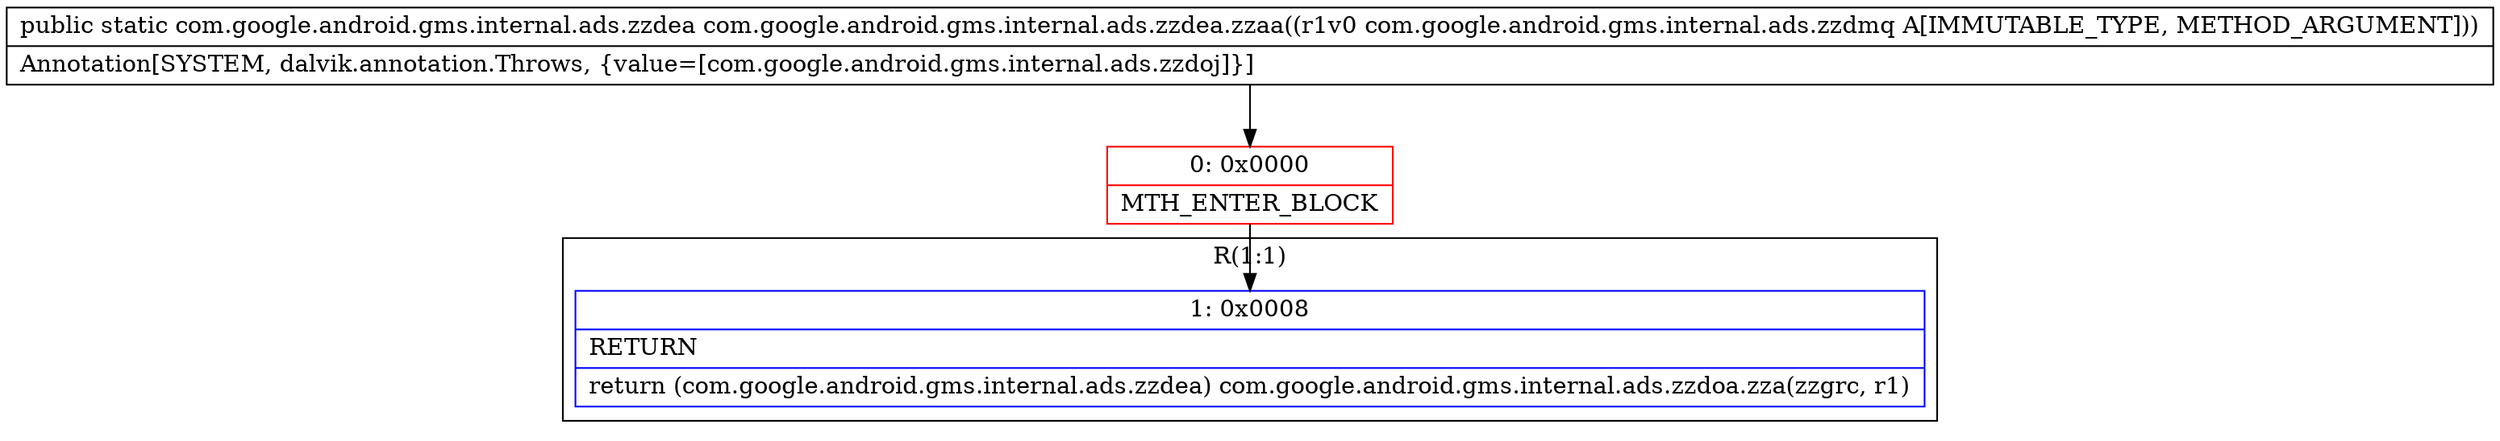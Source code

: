 digraph "CFG forcom.google.android.gms.internal.ads.zzdea.zzaa(Lcom\/google\/android\/gms\/internal\/ads\/zzdmq;)Lcom\/google\/android\/gms\/internal\/ads\/zzdea;" {
subgraph cluster_Region_1485550300 {
label = "R(1:1)";
node [shape=record,color=blue];
Node_1 [shape=record,label="{1\:\ 0x0008|RETURN\l|return (com.google.android.gms.internal.ads.zzdea) com.google.android.gms.internal.ads.zzdoa.zza(zzgrc, r1)\l}"];
}
Node_0 [shape=record,color=red,label="{0\:\ 0x0000|MTH_ENTER_BLOCK\l}"];
MethodNode[shape=record,label="{public static com.google.android.gms.internal.ads.zzdea com.google.android.gms.internal.ads.zzdea.zzaa((r1v0 com.google.android.gms.internal.ads.zzdmq A[IMMUTABLE_TYPE, METHOD_ARGUMENT]))  | Annotation[SYSTEM, dalvik.annotation.Throws, \{value=[com.google.android.gms.internal.ads.zzdoj]\}]\l}"];
MethodNode -> Node_0;
Node_0 -> Node_1;
}

